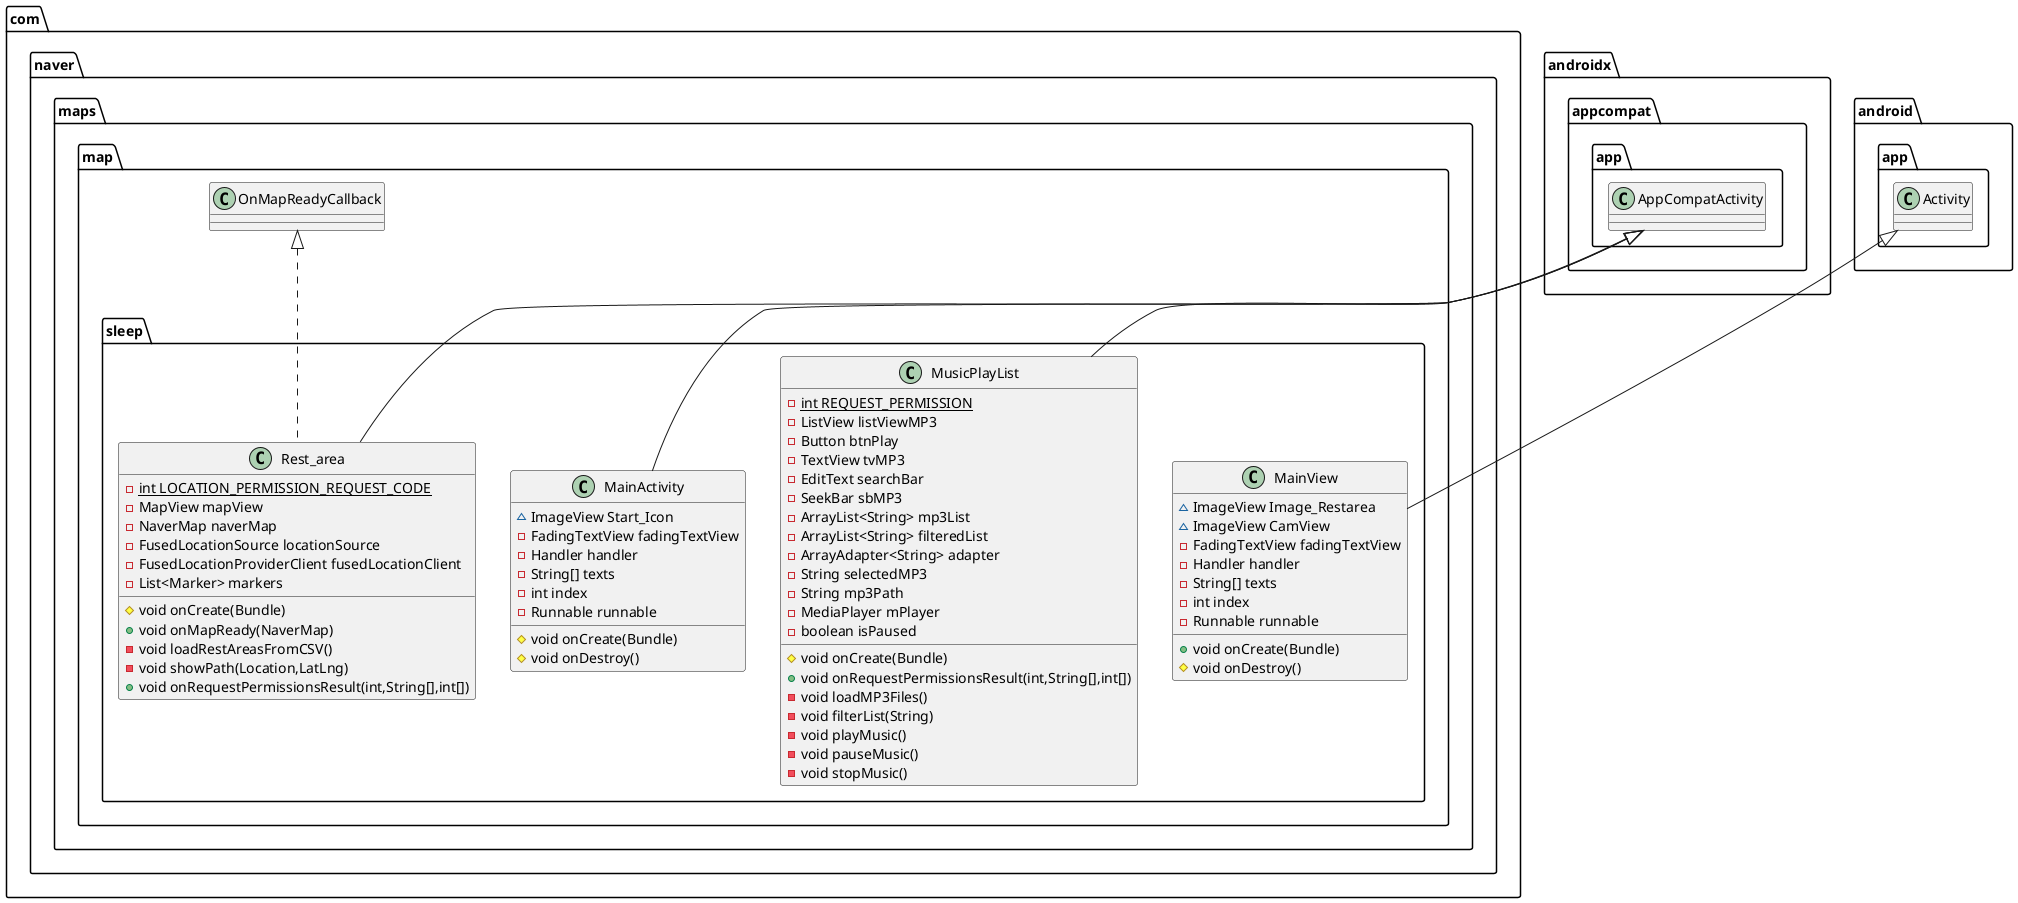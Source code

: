 @startuml
class com.naver.maps.map.sleep.MainActivity {
~ ImageView Start_Icon
- FadingTextView fadingTextView
- Handler handler
- String[] texts
- int index
- Runnable runnable
# void onCreate(Bundle)
# void onDestroy()
}


class com.naver.maps.map.sleep.MainView {
~ ImageView Image_Restarea
~ ImageView CamView
- FadingTextView fadingTextView
- Handler handler
- String[] texts
- int index
- Runnable runnable
+ void onCreate(Bundle)
# void onDestroy()
}


class com.naver.maps.map.sleep.Rest_area {
- {static} int LOCATION_PERMISSION_REQUEST_CODE
- MapView mapView
- NaverMap naverMap
- FusedLocationSource locationSource
- FusedLocationProviderClient fusedLocationClient
- List<Marker> markers
# void onCreate(Bundle)
+ void onMapReady(NaverMap)
- void loadRestAreasFromCSV()
- void showPath(Location,LatLng)
+ void onRequestPermissionsResult(int,String[],int[])
}


class com.naver.maps.map.sleep.MusicPlayList {
- {static} int REQUEST_PERMISSION
- ListView listViewMP3
- Button btnPlay
- TextView tvMP3
- EditText searchBar
- SeekBar sbMP3
- ArrayList<String> mp3List
- ArrayList<String> filteredList
- ArrayAdapter<String> adapter
- String selectedMP3
- String mp3Path
- MediaPlayer mPlayer
- boolean isPaused
# void onCreate(Bundle)
+ void onRequestPermissionsResult(int,String[],int[])
- void loadMP3Files()
- void filterList(String)
- void playMusic()
- void pauseMusic()
- void stopMusic()
}




androidx.appcompat.app.AppCompatActivity <|-- com.naver.maps.map.sleep.MainActivity
android.app.Activity <|-- com.naver.maps.map.sleep.MainView
com.naver.maps.map.OnMapReadyCallback <|.. com.naver.maps.map.sleep.Rest_area
androidx.appcompat.app.AppCompatActivity <|-- com.naver.maps.map.sleep.Rest_area
androidx.appcompat.app.AppCompatActivity <|-- com.naver.maps.map.sleep.MusicPlayList
@enduml